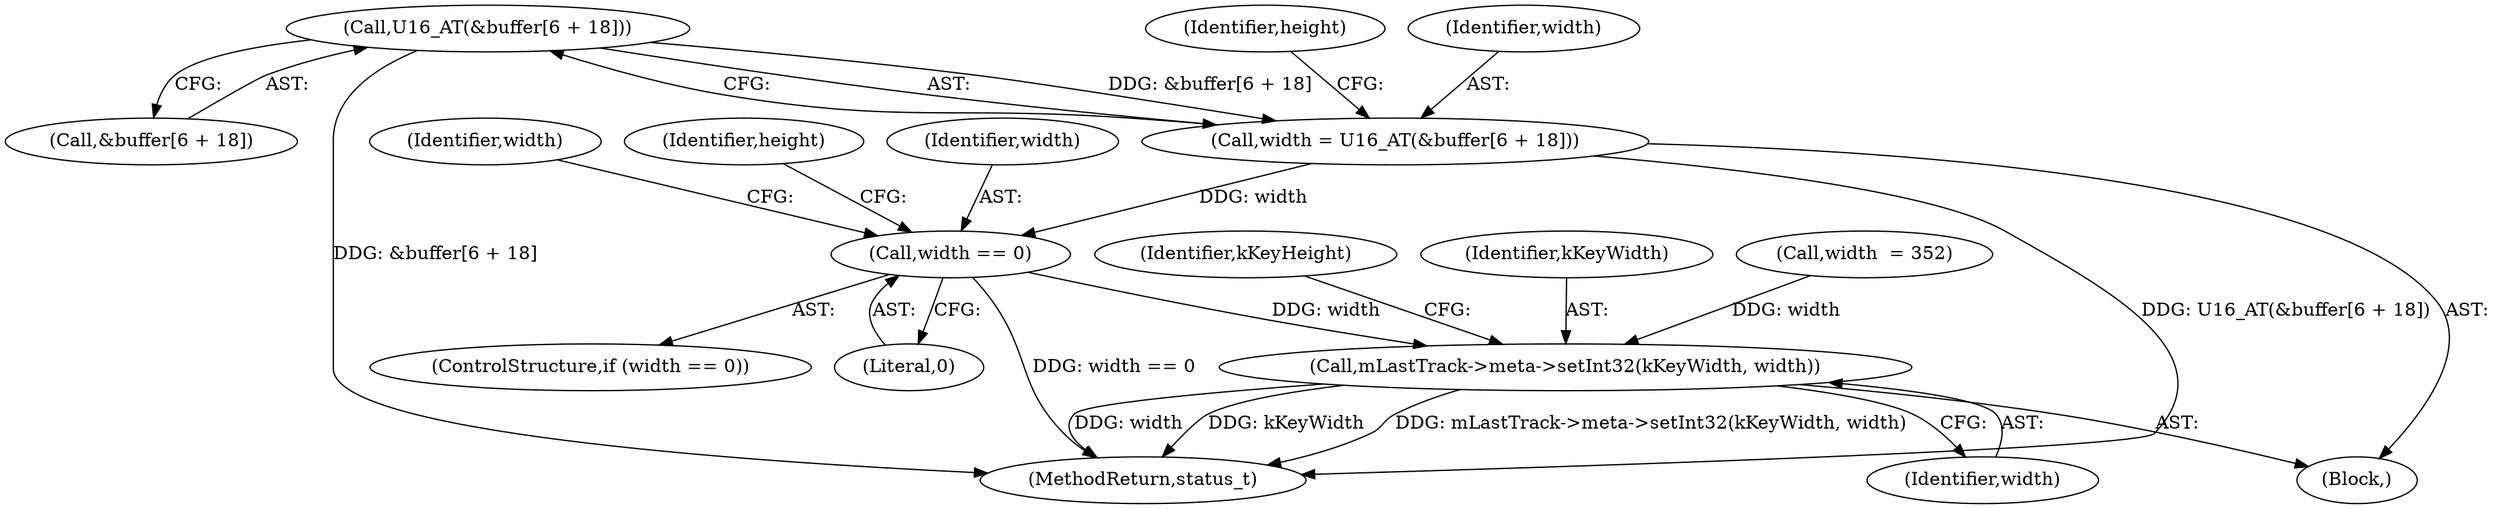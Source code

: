 digraph "0_Android_463a6f807e187828442949d1924e143cf07778c6@array" {
"1001665" [label="(Call,U16_AT(&buffer[6 + 18]))"];
"1001663" [label="(Call,width = U16_AT(&buffer[6 + 18]))"];
"1001683" [label="(Call,width == 0)"];
"1001709" [label="(Call,mLastTrack->meta->setInt32(kKeyWidth, width))"];
"1001625" [label="(Block,)"];
"1001666" [label="(Call,&buffer[6 + 18])"];
"1001685" [label="(Literal,0)"];
"1001682" [label="(ControlStructure,if (width == 0))"];
"1001674" [label="(Identifier,height)"];
"1001711" [label="(Identifier,width)"];
"1001664" [label="(Identifier,width)"];
"1001684" [label="(Identifier,width)"];
"1001709" [label="(Call,mLastTrack->meta->setInt32(kKeyWidth, width))"];
"1001686" [label="(Call,width  = 352)"];
"1001683" [label="(Call,width == 0)"];
"1001713" [label="(Identifier,kKeyHeight)"];
"1001710" [label="(Identifier,kKeyWidth)"];
"1001665" [label="(Call,U16_AT(&buffer[6 + 18]))"];
"1001687" [label="(Identifier,width)"];
"1001691" [label="(Identifier,height)"];
"1002911" [label="(MethodReturn,status_t)"];
"1001663" [label="(Call,width = U16_AT(&buffer[6 + 18]))"];
"1001665" -> "1001663"  [label="AST: "];
"1001665" -> "1001666"  [label="CFG: "];
"1001666" -> "1001665"  [label="AST: "];
"1001663" -> "1001665"  [label="CFG: "];
"1001665" -> "1002911"  [label="DDG: &buffer[6 + 18]"];
"1001665" -> "1001663"  [label="DDG: &buffer[6 + 18]"];
"1001663" -> "1001625"  [label="AST: "];
"1001664" -> "1001663"  [label="AST: "];
"1001674" -> "1001663"  [label="CFG: "];
"1001663" -> "1002911"  [label="DDG: U16_AT(&buffer[6 + 18])"];
"1001663" -> "1001683"  [label="DDG: width"];
"1001683" -> "1001682"  [label="AST: "];
"1001683" -> "1001685"  [label="CFG: "];
"1001684" -> "1001683"  [label="AST: "];
"1001685" -> "1001683"  [label="AST: "];
"1001687" -> "1001683"  [label="CFG: "];
"1001691" -> "1001683"  [label="CFG: "];
"1001683" -> "1002911"  [label="DDG: width == 0"];
"1001683" -> "1001709"  [label="DDG: width"];
"1001709" -> "1001625"  [label="AST: "];
"1001709" -> "1001711"  [label="CFG: "];
"1001710" -> "1001709"  [label="AST: "];
"1001711" -> "1001709"  [label="AST: "];
"1001713" -> "1001709"  [label="CFG: "];
"1001709" -> "1002911"  [label="DDG: mLastTrack->meta->setInt32(kKeyWidth, width)"];
"1001709" -> "1002911"  [label="DDG: width"];
"1001709" -> "1002911"  [label="DDG: kKeyWidth"];
"1001686" -> "1001709"  [label="DDG: width"];
}
